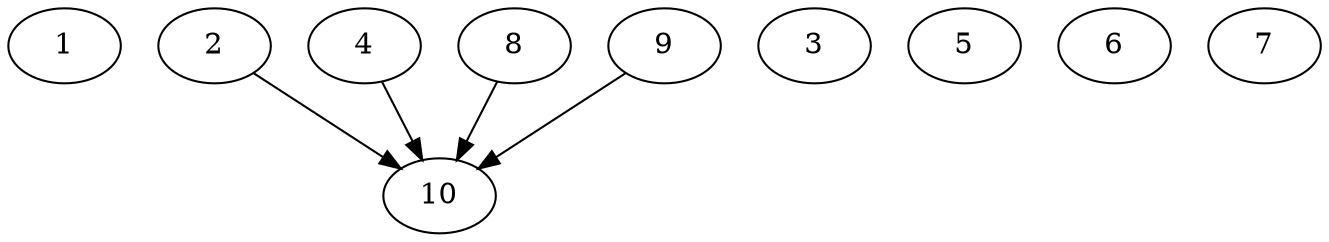 // DAG automatically generated by daggen at Thu Oct  3 13:58:06 2019
// ./daggen --dot -n 10 --ccr 0.4 --fat 0.9 --regular 0.5 --density 0.9 --mindata 5242880 --maxdata 52428800 
digraph G {
  1 [size="63147520", alpha="0.13", expect_size="25259008"] 
  2 [size="72089600", alpha="0.05", expect_size="28835840"] 
  2 -> 10 [size ="28835840"]
  3 [size="113989120", alpha="0.01", expect_size="45595648"] 
  4 [size="118830080", alpha="0.07", expect_size="47532032"] 
  4 -> 10 [size ="47532032"]
  5 [size="21071360", alpha="0.09", expect_size="8428544"] 
  6 [size="31249920", alpha="0.09", expect_size="12499968"] 
  7 [size="113671680", alpha="0.03", expect_size="45468672"] 
  8 [size="83601920", alpha="0.14", expect_size="33440768"] 
  8 -> 10 [size ="33440768"]
  9 [size="70410240", alpha="0.05", expect_size="28164096"] 
  9 -> 10 [size ="28164096"]
  10 [size="27412480", alpha="0.03", expect_size="10964992"] 
}
